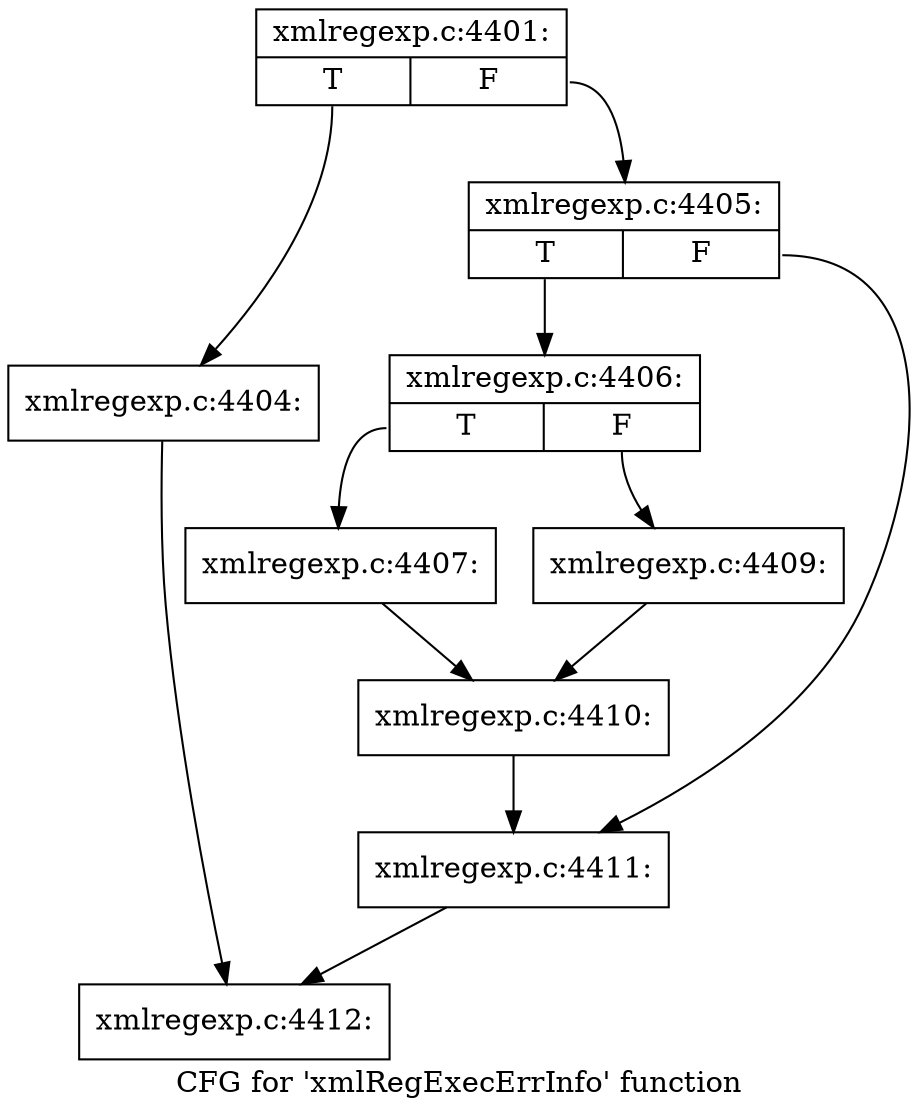 digraph "CFG for 'xmlRegExecErrInfo' function" {
	label="CFG for 'xmlRegExecErrInfo' function";

	Node0x40555f0 [shape=record,label="{xmlregexp.c:4401:|{<s0>T|<s1>F}}"];
	Node0x40555f0:s0 -> Node0x405a430;
	Node0x40555f0:s1 -> Node0x405a480;
	Node0x405a430 [shape=record,label="{xmlregexp.c:4404:}"];
	Node0x405a430 -> Node0x40100b0;
	Node0x405a480 [shape=record,label="{xmlregexp.c:4405:|{<s0>T|<s1>F}}"];
	Node0x405a480:s0 -> Node0x405a940;
	Node0x405a480:s1 -> Node0x405a990;
	Node0x405a940 [shape=record,label="{xmlregexp.c:4406:|{<s0>T|<s1>F}}"];
	Node0x405a940:s0 -> Node0x405ad80;
	Node0x405a940:s1 -> Node0x405ae20;
	Node0x405ad80 [shape=record,label="{xmlregexp.c:4407:}"];
	Node0x405ad80 -> Node0x405add0;
	Node0x405ae20 [shape=record,label="{xmlregexp.c:4409:}"];
	Node0x405ae20 -> Node0x405add0;
	Node0x405add0 [shape=record,label="{xmlregexp.c:4410:}"];
	Node0x405add0 -> Node0x405a990;
	Node0x405a990 [shape=record,label="{xmlregexp.c:4411:}"];
	Node0x405a990 -> Node0x40100b0;
	Node0x40100b0 [shape=record,label="{xmlregexp.c:4412:}"];
}

